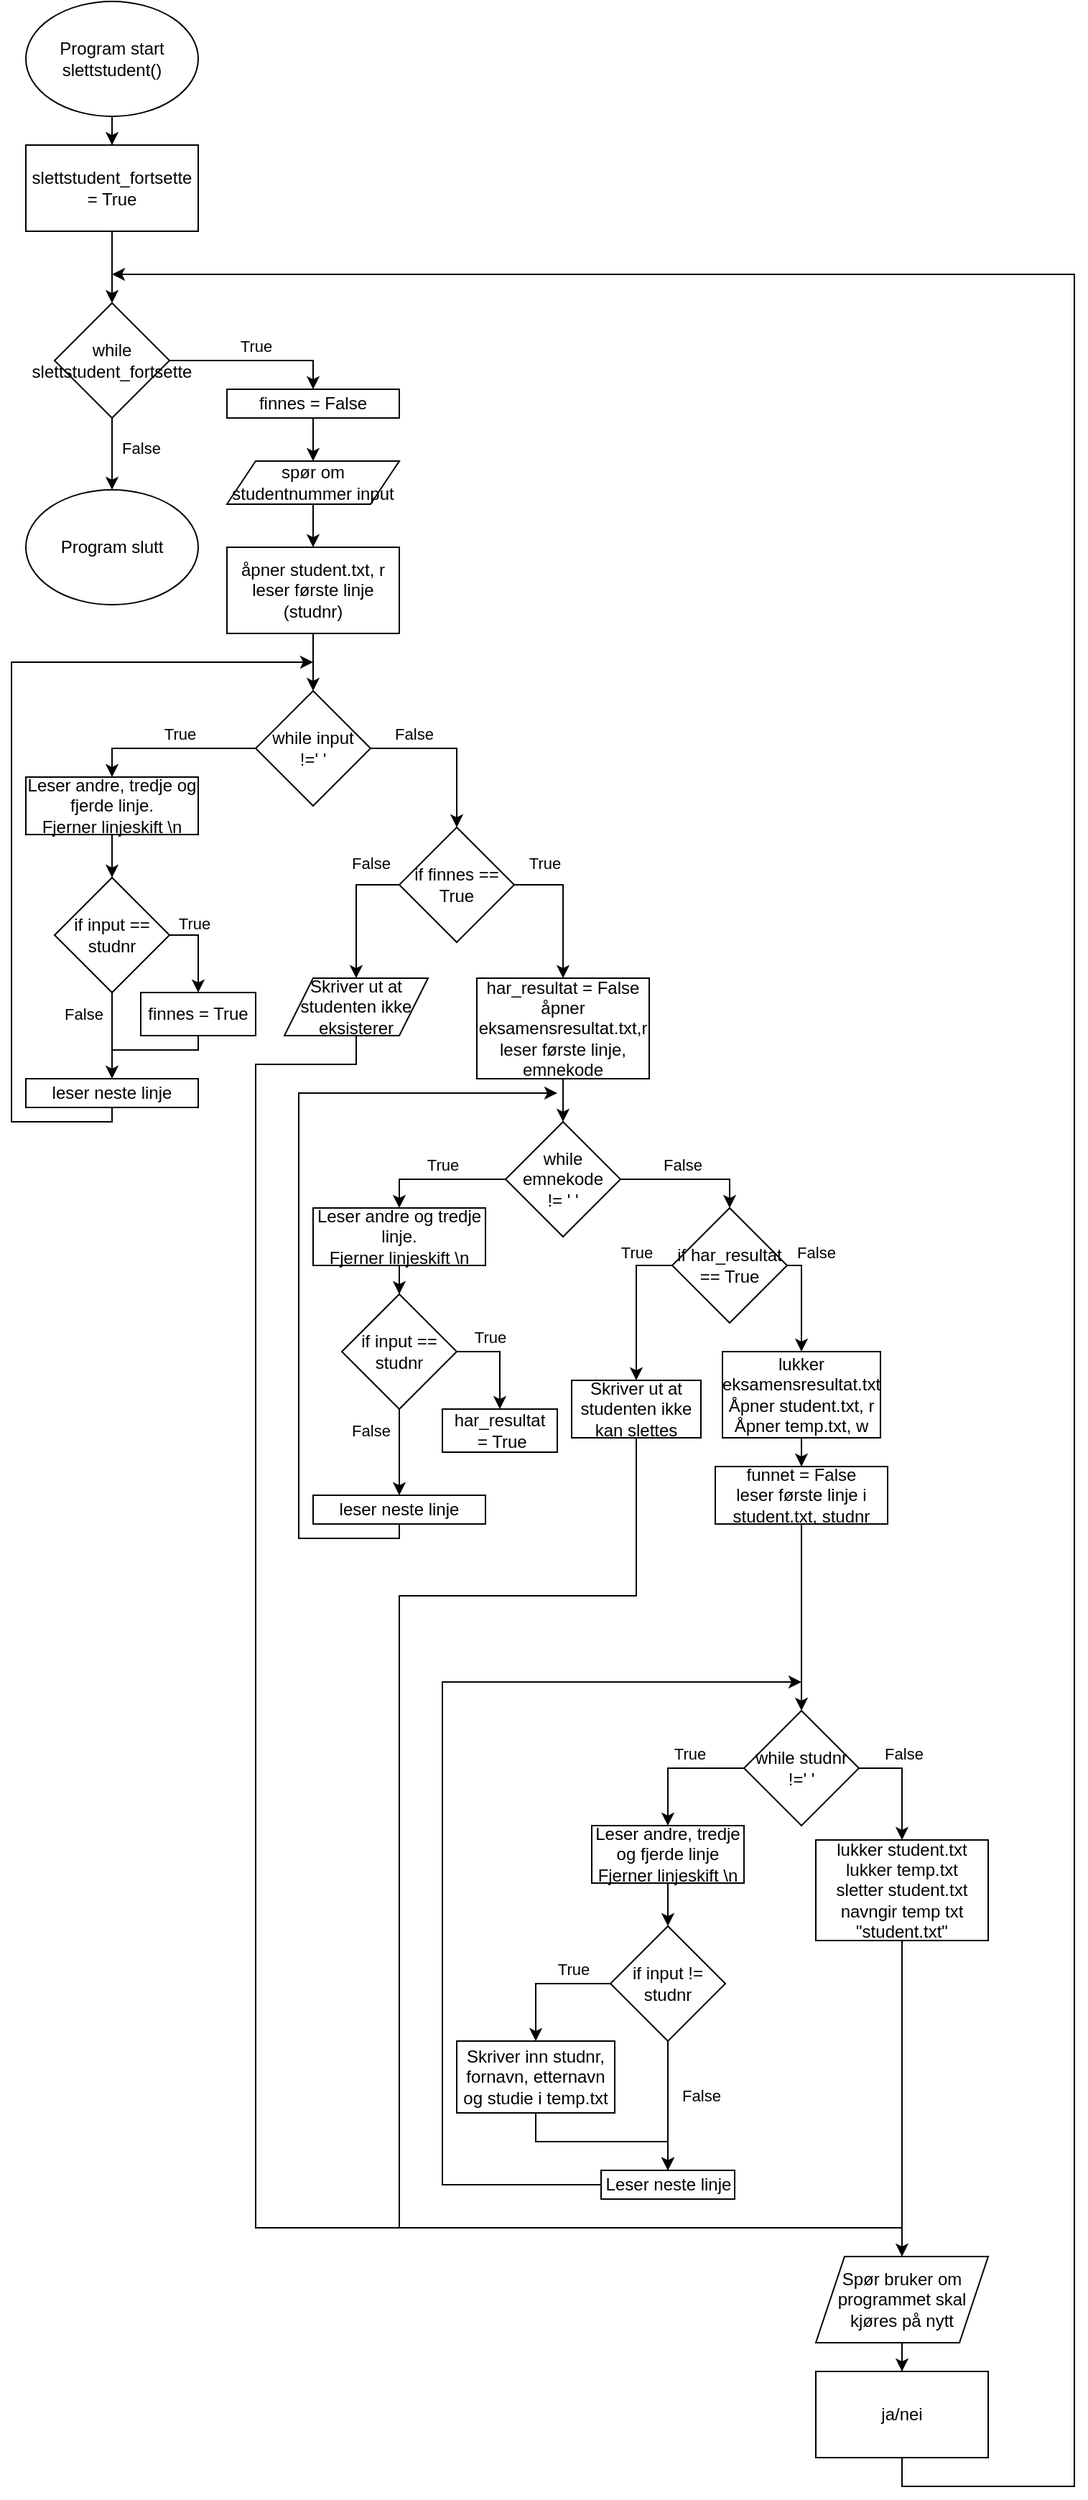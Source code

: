 <mxfile version="13.8.5" type="device"><diagram id="zPUJmJE6IwgpSrg5aM0_" name="Page-1"><mxGraphModel dx="3953" dy="2277" grid="1" gridSize="10" guides="1" tooltips="1" connect="1" arrows="1" fold="1" page="1" pageScale="1" pageWidth="827" pageHeight="1169" math="0" shadow="0"><root><mxCell id="0"/><mxCell id="1" parent="0"/><mxCell id="gIEkwlFNIVNS5eYHgoKv-74" style="edgeStyle=orthogonalEdgeStyle;rounded=0;orthogonalLoop=1;jettySize=auto;html=1;entryX=0.5;entryY=0;entryDx=0;entryDy=0;endArrow=classic;endFill=1;" edge="1" parent="1" source="gIEkwlFNIVNS5eYHgoKv-1" target="gIEkwlFNIVNS5eYHgoKv-7"><mxGeometry relative="1" as="geometry"/></mxCell><mxCell id="gIEkwlFNIVNS5eYHgoKv-1" value="Program start&lt;br&gt;slettstudent()" style="ellipse;whiteSpace=wrap;html=1;" vertex="1" parent="1"><mxGeometry x="40" y="10" width="120" height="80" as="geometry"/></mxCell><mxCell id="gIEkwlFNIVNS5eYHgoKv-5" style="edgeStyle=orthogonalEdgeStyle;rounded=0;orthogonalLoop=1;jettySize=auto;html=1;entryX=0.5;entryY=0;entryDx=0;entryDy=0;" edge="1" parent="1" source="gIEkwlFNIVNS5eYHgoKv-2" target="gIEkwlFNIVNS5eYHgoKv-4"><mxGeometry relative="1" as="geometry"/></mxCell><mxCell id="gIEkwlFNIVNS5eYHgoKv-9" value="False" style="edgeLabel;html=1;align=center;verticalAlign=middle;resizable=0;points=[];" vertex="1" connectable="0" parent="gIEkwlFNIVNS5eYHgoKv-5"><mxGeometry x="-0.16" y="2" relative="1" as="geometry"><mxPoint x="18" as="offset"/></mxGeometry></mxCell><mxCell id="gIEkwlFNIVNS5eYHgoKv-14" style="edgeStyle=orthogonalEdgeStyle;rounded=0;orthogonalLoop=1;jettySize=auto;html=1;entryX=0.5;entryY=0;entryDx=0;entryDy=0;" edge="1" parent="1" source="gIEkwlFNIVNS5eYHgoKv-2" target="gIEkwlFNIVNS5eYHgoKv-10"><mxGeometry relative="1" as="geometry"/></mxCell><mxCell id="gIEkwlFNIVNS5eYHgoKv-42" value="True" style="edgeLabel;html=1;align=center;verticalAlign=middle;resizable=0;points=[];" vertex="1" connectable="0" parent="gIEkwlFNIVNS5eYHgoKv-14"><mxGeometry x="0.117" y="1" relative="1" as="geometry"><mxPoint x="-7" y="-9" as="offset"/></mxGeometry></mxCell><mxCell id="gIEkwlFNIVNS5eYHgoKv-2" value="while slettstudent_fortsette" style="rhombus;whiteSpace=wrap;html=1;" vertex="1" parent="1"><mxGeometry x="60" y="220" width="80" height="80" as="geometry"/></mxCell><mxCell id="gIEkwlFNIVNS5eYHgoKv-4" value="Program slutt" style="ellipse;whiteSpace=wrap;html=1;" vertex="1" parent="1"><mxGeometry x="40" y="350" width="120" height="80" as="geometry"/></mxCell><mxCell id="gIEkwlFNIVNS5eYHgoKv-8" style="edgeStyle=orthogonalEdgeStyle;rounded=0;orthogonalLoop=1;jettySize=auto;html=1;entryX=0.5;entryY=0;entryDx=0;entryDy=0;" edge="1" parent="1" source="gIEkwlFNIVNS5eYHgoKv-7" target="gIEkwlFNIVNS5eYHgoKv-2"><mxGeometry relative="1" as="geometry"/></mxCell><mxCell id="gIEkwlFNIVNS5eYHgoKv-7" value="slettstudent_fortsette = True" style="rounded=0;whiteSpace=wrap;html=1;" vertex="1" parent="1"><mxGeometry x="40" y="110" width="120" height="60" as="geometry"/></mxCell><mxCell id="gIEkwlFNIVNS5eYHgoKv-13" style="edgeStyle=orthogonalEdgeStyle;rounded=0;orthogonalLoop=1;jettySize=auto;html=1;entryX=0.5;entryY=0;entryDx=0;entryDy=0;" edge="1" parent="1" source="gIEkwlFNIVNS5eYHgoKv-10" target="gIEkwlFNIVNS5eYHgoKv-12"><mxGeometry relative="1" as="geometry"/></mxCell><mxCell id="gIEkwlFNIVNS5eYHgoKv-10" value="finnes = False" style="rounded=0;whiteSpace=wrap;html=1;" vertex="1" parent="1"><mxGeometry x="180" y="280" width="120" height="20" as="geometry"/></mxCell><mxCell id="gIEkwlFNIVNS5eYHgoKv-16" style="edgeStyle=orthogonalEdgeStyle;rounded=0;orthogonalLoop=1;jettySize=auto;html=1;entryX=0.5;entryY=0;entryDx=0;entryDy=0;" edge="1" parent="1" source="gIEkwlFNIVNS5eYHgoKv-12" target="gIEkwlFNIVNS5eYHgoKv-15"><mxGeometry relative="1" as="geometry"/></mxCell><mxCell id="gIEkwlFNIVNS5eYHgoKv-12" value="spør om studentnummer input" style="shape=parallelogram;perimeter=parallelogramPerimeter;whiteSpace=wrap;html=1;fixedSize=1;" vertex="1" parent="1"><mxGeometry x="180" y="330" width="120" height="30" as="geometry"/></mxCell><mxCell id="gIEkwlFNIVNS5eYHgoKv-18" style="edgeStyle=orthogonalEdgeStyle;rounded=0;orthogonalLoop=1;jettySize=auto;html=1;" edge="1" parent="1" source="gIEkwlFNIVNS5eYHgoKv-15" target="gIEkwlFNIVNS5eYHgoKv-17"><mxGeometry relative="1" as="geometry"/></mxCell><mxCell id="gIEkwlFNIVNS5eYHgoKv-15" value="åpner student.txt, r&lt;br&gt;leser første linje&lt;br&gt;(studnr)" style="rounded=0;whiteSpace=wrap;html=1;" vertex="1" parent="1"><mxGeometry x="180" y="390" width="120" height="60" as="geometry"/></mxCell><mxCell id="gIEkwlFNIVNS5eYHgoKv-31" style="edgeStyle=orthogonalEdgeStyle;rounded=0;orthogonalLoop=1;jettySize=auto;html=1;entryX=0.5;entryY=0;entryDx=0;entryDy=0;endArrow=classic;endFill=1;" edge="1" parent="1" source="gIEkwlFNIVNS5eYHgoKv-17" target="gIEkwlFNIVNS5eYHgoKv-22"><mxGeometry relative="1" as="geometry"/></mxCell><mxCell id="gIEkwlFNIVNS5eYHgoKv-33" value="True" style="edgeLabel;html=1;align=center;verticalAlign=middle;resizable=0;points=[];" vertex="1" connectable="0" parent="gIEkwlFNIVNS5eYHgoKv-31"><mxGeometry x="-0.117" y="-3" relative="1" as="geometry"><mxPoint y="-7" as="offset"/></mxGeometry></mxCell><mxCell id="gIEkwlFNIVNS5eYHgoKv-35" style="edgeStyle=orthogonalEdgeStyle;rounded=0;orthogonalLoop=1;jettySize=auto;html=1;entryX=0.5;entryY=0;entryDx=0;entryDy=0;endArrow=classic;endFill=1;exitX=1;exitY=0.5;exitDx=0;exitDy=0;" edge="1" parent="1" source="gIEkwlFNIVNS5eYHgoKv-17" target="gIEkwlFNIVNS5eYHgoKv-34"><mxGeometry relative="1" as="geometry"/></mxCell><mxCell id="gIEkwlFNIVNS5eYHgoKv-40" value="False" style="edgeLabel;html=1;align=center;verticalAlign=middle;resizable=0;points=[];" vertex="1" connectable="0" parent="gIEkwlFNIVNS5eYHgoKv-35"><mxGeometry x="-0.687" y="2" relative="1" as="geometry"><mxPoint x="12" y="-8" as="offset"/></mxGeometry></mxCell><mxCell id="gIEkwlFNIVNS5eYHgoKv-17" value="while input &lt;br&gt;!=' '" style="rhombus;whiteSpace=wrap;html=1;" vertex="1" parent="1"><mxGeometry x="200" y="490" width="80" height="80" as="geometry"/></mxCell><mxCell id="gIEkwlFNIVNS5eYHgoKv-21" style="edgeStyle=orthogonalEdgeStyle;rounded=0;orthogonalLoop=1;jettySize=auto;html=1;entryX=0.5;entryY=0;entryDx=0;entryDy=0;exitX=1;exitY=0.5;exitDx=0;exitDy=0;" edge="1" parent="1" source="gIEkwlFNIVNS5eYHgoKv-19" target="gIEkwlFNIVNS5eYHgoKv-20"><mxGeometry relative="1" as="geometry"/></mxCell><mxCell id="gIEkwlFNIVNS5eYHgoKv-25" value="True" style="edgeLabel;html=1;align=center;verticalAlign=middle;resizable=0;points=[];" vertex="1" connectable="0" parent="gIEkwlFNIVNS5eYHgoKv-21"><mxGeometry x="-0.26" relative="1" as="geometry"><mxPoint x="-3" y="-10" as="offset"/></mxGeometry></mxCell><mxCell id="gIEkwlFNIVNS5eYHgoKv-27" style="edgeStyle=orthogonalEdgeStyle;rounded=0;orthogonalLoop=1;jettySize=auto;html=1;entryX=0.5;entryY=0;entryDx=0;entryDy=0;" edge="1" parent="1" source="gIEkwlFNIVNS5eYHgoKv-19" target="gIEkwlFNIVNS5eYHgoKv-26"><mxGeometry relative="1" as="geometry"/></mxCell><mxCell id="gIEkwlFNIVNS5eYHgoKv-41" value="False" style="edgeLabel;html=1;align=center;verticalAlign=middle;resizable=0;points=[];" vertex="1" connectable="0" parent="gIEkwlFNIVNS5eYHgoKv-27"><mxGeometry x="-0.433" y="-3" relative="1" as="geometry"><mxPoint x="-17" y="-2" as="offset"/></mxGeometry></mxCell><mxCell id="gIEkwlFNIVNS5eYHgoKv-19" value="if input == studnr" style="rhombus;whiteSpace=wrap;html=1;" vertex="1" parent="1"><mxGeometry x="60" y="620" width="80" height="80" as="geometry"/></mxCell><mxCell id="gIEkwlFNIVNS5eYHgoKv-28" style="edgeStyle=orthogonalEdgeStyle;rounded=0;orthogonalLoop=1;jettySize=auto;html=1;exitX=0.5;exitY=1;exitDx=0;exitDy=0;endArrow=none;endFill=0;" edge="1" parent="1" source="gIEkwlFNIVNS5eYHgoKv-20"><mxGeometry relative="1" as="geometry"><mxPoint x="100" y="750" as="targetPoint"/><Array as="points"><mxPoint x="160" y="740"/><mxPoint x="100" y="740"/></Array></mxGeometry></mxCell><mxCell id="gIEkwlFNIVNS5eYHgoKv-20" value="finnes = True" style="rounded=0;whiteSpace=wrap;html=1;" vertex="1" parent="1"><mxGeometry x="120" y="700" width="80" height="30" as="geometry"/></mxCell><mxCell id="gIEkwlFNIVNS5eYHgoKv-24" style="edgeStyle=orthogonalEdgeStyle;rounded=0;orthogonalLoop=1;jettySize=auto;html=1;" edge="1" parent="1" source="gIEkwlFNIVNS5eYHgoKv-22" target="gIEkwlFNIVNS5eYHgoKv-19"><mxGeometry relative="1" as="geometry"/></mxCell><mxCell id="gIEkwlFNIVNS5eYHgoKv-22" value="Leser andre, tredje og fjerde linje.&lt;br&gt;Fjerner linjeskift \n" style="rounded=0;whiteSpace=wrap;html=1;" vertex="1" parent="1"><mxGeometry x="40" y="550" width="120" height="40" as="geometry"/></mxCell><mxCell id="gIEkwlFNIVNS5eYHgoKv-32" style="edgeStyle=orthogonalEdgeStyle;rounded=0;orthogonalLoop=1;jettySize=auto;html=1;endArrow=classic;endFill=1;exitX=0.5;exitY=1;exitDx=0;exitDy=0;" edge="1" parent="1" source="gIEkwlFNIVNS5eYHgoKv-26"><mxGeometry relative="1" as="geometry"><mxPoint x="240" y="470" as="targetPoint"/><Array as="points"><mxPoint x="100" y="790"/><mxPoint x="30" y="790"/><mxPoint x="30" y="470"/></Array></mxGeometry></mxCell><mxCell id="gIEkwlFNIVNS5eYHgoKv-26" value="leser neste linje" style="rounded=0;whiteSpace=wrap;html=1;" vertex="1" parent="1"><mxGeometry x="40" y="760" width="120" height="20" as="geometry"/></mxCell><mxCell id="gIEkwlFNIVNS5eYHgoKv-37" style="edgeStyle=orthogonalEdgeStyle;rounded=0;orthogonalLoop=1;jettySize=auto;html=1;entryX=0.5;entryY=0;entryDx=0;entryDy=0;endArrow=classic;endFill=1;exitX=0;exitY=0.5;exitDx=0;exitDy=0;" edge="1" parent="1" source="gIEkwlFNIVNS5eYHgoKv-34" target="gIEkwlFNIVNS5eYHgoKv-36"><mxGeometry relative="1" as="geometry"/></mxCell><mxCell id="gIEkwlFNIVNS5eYHgoKv-39" value="False" style="edgeLabel;html=1;align=center;verticalAlign=middle;resizable=0;points=[];" vertex="1" connectable="0" parent="gIEkwlFNIVNS5eYHgoKv-37"><mxGeometry x="-0.684" y="-2" relative="1" as="geometry"><mxPoint x="-5" y="-13" as="offset"/></mxGeometry></mxCell><mxCell id="gIEkwlFNIVNS5eYHgoKv-44" style="edgeStyle=orthogonalEdgeStyle;rounded=0;orthogonalLoop=1;jettySize=auto;html=1;entryX=0.5;entryY=0;entryDx=0;entryDy=0;endArrow=classic;endFill=1;exitX=1;exitY=0.5;exitDx=0;exitDy=0;" edge="1" parent="1" source="gIEkwlFNIVNS5eYHgoKv-34" target="gIEkwlFNIVNS5eYHgoKv-43"><mxGeometry relative="1" as="geometry"/></mxCell><mxCell id="gIEkwlFNIVNS5eYHgoKv-45" value="True" style="edgeLabel;html=1;align=center;verticalAlign=middle;resizable=0;points=[];" vertex="1" connectable="0" parent="gIEkwlFNIVNS5eYHgoKv-44"><mxGeometry x="-0.576" y="1" relative="1" as="geometry"><mxPoint y="-14" as="offset"/></mxGeometry></mxCell><mxCell id="gIEkwlFNIVNS5eYHgoKv-34" value="if finnes == True" style="rhombus;whiteSpace=wrap;html=1;" vertex="1" parent="1"><mxGeometry x="300" y="585" width="80" height="80" as="geometry"/></mxCell><mxCell id="gIEkwlFNIVNS5eYHgoKv-91" style="edgeStyle=orthogonalEdgeStyle;rounded=0;orthogonalLoop=1;jettySize=auto;html=1;endArrow=none;endFill=0;" edge="1" parent="1" source="gIEkwlFNIVNS5eYHgoKv-36"><mxGeometry relative="1" as="geometry"><mxPoint x="310" y="1560" as="targetPoint"/><Array as="points"><mxPoint x="270" y="750"/><mxPoint x="200" y="750"/><mxPoint x="200" y="1560"/></Array></mxGeometry></mxCell><mxCell id="gIEkwlFNIVNS5eYHgoKv-36" value="Skriver ut at studenten ikke eksisterer" style="shape=parallelogram;perimeter=parallelogramPerimeter;whiteSpace=wrap;html=1;fixedSize=1;" vertex="1" parent="1"><mxGeometry x="220" y="690" width="100" height="40" as="geometry"/></mxCell><mxCell id="gIEkwlFNIVNS5eYHgoKv-47" style="edgeStyle=orthogonalEdgeStyle;rounded=0;orthogonalLoop=1;jettySize=auto;html=1;entryX=0.5;entryY=0;entryDx=0;entryDy=0;endArrow=classic;endFill=1;" edge="1" parent="1" source="gIEkwlFNIVNS5eYHgoKv-43" target="gIEkwlFNIVNS5eYHgoKv-46"><mxGeometry relative="1" as="geometry"/></mxCell><mxCell id="gIEkwlFNIVNS5eYHgoKv-43" value="har_resultat = False&lt;br&gt;åpner eksamensresultat.txt,r&lt;br&gt;leser første linje, emnekode" style="rounded=0;whiteSpace=wrap;html=1;" vertex="1" parent="1"><mxGeometry x="354" y="690" width="120" height="70" as="geometry"/></mxCell><mxCell id="gIEkwlFNIVNS5eYHgoKv-49" style="edgeStyle=orthogonalEdgeStyle;rounded=0;orthogonalLoop=1;jettySize=auto;html=1;entryX=0.5;entryY=0;entryDx=0;entryDy=0;endArrow=classic;endFill=1;" edge="1" parent="1" source="gIEkwlFNIVNS5eYHgoKv-46" target="gIEkwlFNIVNS5eYHgoKv-48"><mxGeometry relative="1" as="geometry"/></mxCell><mxCell id="gIEkwlFNIVNS5eYHgoKv-59" value="True" style="edgeLabel;html=1;align=center;verticalAlign=middle;resizable=0;points=[];" vertex="1" connectable="0" parent="gIEkwlFNIVNS5eYHgoKv-49"><mxGeometry x="-0.071" y="-1" relative="1" as="geometry"><mxPoint x="-0.67" y="-9" as="offset"/></mxGeometry></mxCell><mxCell id="gIEkwlFNIVNS5eYHgoKv-61" style="edgeStyle=orthogonalEdgeStyle;rounded=0;orthogonalLoop=1;jettySize=auto;html=1;entryX=0.5;entryY=0;entryDx=0;entryDy=0;endArrow=classic;endFill=1;" edge="1" parent="1" source="gIEkwlFNIVNS5eYHgoKv-46" target="gIEkwlFNIVNS5eYHgoKv-60"><mxGeometry relative="1" as="geometry"/></mxCell><mxCell id="gIEkwlFNIVNS5eYHgoKv-69" value="False" style="edgeLabel;html=1;align=center;verticalAlign=middle;resizable=0;points=[];" vertex="1" connectable="0" parent="gIEkwlFNIVNS5eYHgoKv-61"><mxGeometry x="-0.104" y="-1" relative="1" as="geometry"><mxPoint y="-11" as="offset"/></mxGeometry></mxCell><mxCell id="gIEkwlFNIVNS5eYHgoKv-46" value="while emnekode &lt;br&gt;!= ' '" style="rhombus;whiteSpace=wrap;html=1;" vertex="1" parent="1"><mxGeometry x="374" y="790" width="80" height="80" as="geometry"/></mxCell><mxCell id="gIEkwlFNIVNS5eYHgoKv-57" style="edgeStyle=orthogonalEdgeStyle;rounded=0;orthogonalLoop=1;jettySize=auto;html=1;endArrow=classic;endFill=1;" edge="1" parent="1" source="gIEkwlFNIVNS5eYHgoKv-48" target="gIEkwlFNIVNS5eYHgoKv-50"><mxGeometry relative="1" as="geometry"/></mxCell><mxCell id="gIEkwlFNIVNS5eYHgoKv-48" value="Leser andre og tredje linje.&lt;br&gt;Fjerner linjeskift \n" style="rounded=0;whiteSpace=wrap;html=1;" vertex="1" parent="1"><mxGeometry x="240" y="850" width="120" height="40" as="geometry"/></mxCell><mxCell id="gIEkwlFNIVNS5eYHgoKv-50" value="if input == studnr" style="rhombus;whiteSpace=wrap;html=1;" vertex="1" parent="1"><mxGeometry x="260" y="910" width="80" height="80" as="geometry"/></mxCell><mxCell id="gIEkwlFNIVNS5eYHgoKv-51" value="har_resultat&lt;br&gt;&amp;nbsp;= True" style="rounded=0;whiteSpace=wrap;html=1;" vertex="1" parent="1"><mxGeometry x="330" y="990" width="80" height="30" as="geometry"/></mxCell><mxCell id="gIEkwlFNIVNS5eYHgoKv-52" style="edgeStyle=orthogonalEdgeStyle;rounded=0;orthogonalLoop=1;jettySize=auto;html=1;entryX=0.5;entryY=0;entryDx=0;entryDy=0;exitX=1;exitY=0.5;exitDx=0;exitDy=0;" edge="1" source="gIEkwlFNIVNS5eYHgoKv-50" target="gIEkwlFNIVNS5eYHgoKv-51" parent="1"><mxGeometry relative="1" as="geometry"/></mxCell><mxCell id="gIEkwlFNIVNS5eYHgoKv-53" value="True" style="edgeLabel;html=1;align=center;verticalAlign=middle;resizable=0;points=[];" vertex="1" connectable="0" parent="gIEkwlFNIVNS5eYHgoKv-52"><mxGeometry x="-0.26" relative="1" as="geometry"><mxPoint x="-3" y="-10" as="offset"/></mxGeometry></mxCell><mxCell id="gIEkwlFNIVNS5eYHgoKv-54" style="edgeStyle=orthogonalEdgeStyle;rounded=0;orthogonalLoop=1;jettySize=auto;html=1;entryX=0.5;entryY=0;entryDx=0;entryDy=0;" edge="1" source="gIEkwlFNIVNS5eYHgoKv-50" target="gIEkwlFNIVNS5eYHgoKv-56" parent="1"><mxGeometry relative="1" as="geometry"/></mxCell><mxCell id="gIEkwlFNIVNS5eYHgoKv-55" value="False" style="edgeLabel;html=1;align=center;verticalAlign=middle;resizable=0;points=[];" vertex="1" connectable="0" parent="gIEkwlFNIVNS5eYHgoKv-54"><mxGeometry x="-0.433" y="-3" relative="1" as="geometry"><mxPoint x="-17" y="-2" as="offset"/></mxGeometry></mxCell><mxCell id="gIEkwlFNIVNS5eYHgoKv-58" style="edgeStyle=orthogonalEdgeStyle;rounded=0;orthogonalLoop=1;jettySize=auto;html=1;endArrow=classic;endFill=1;exitX=0.5;exitY=1;exitDx=0;exitDy=0;" edge="1" parent="1" source="gIEkwlFNIVNS5eYHgoKv-56"><mxGeometry relative="1" as="geometry"><mxPoint x="410" y="770" as="targetPoint"/><Array as="points"><mxPoint x="300" y="1080"/><mxPoint x="230" y="1080"/><mxPoint x="230" y="770"/></Array></mxGeometry></mxCell><mxCell id="gIEkwlFNIVNS5eYHgoKv-56" value="leser neste linje" style="rounded=0;whiteSpace=wrap;html=1;" vertex="1" parent="1"><mxGeometry x="240" y="1050" width="120" height="20" as="geometry"/></mxCell><mxCell id="gIEkwlFNIVNS5eYHgoKv-64" style="edgeStyle=orthogonalEdgeStyle;rounded=0;orthogonalLoop=1;jettySize=auto;html=1;entryX=0.5;entryY=0;entryDx=0;entryDy=0;endArrow=classic;endFill=1;exitX=0;exitY=0.5;exitDx=0;exitDy=0;" edge="1" parent="1" source="gIEkwlFNIVNS5eYHgoKv-60" target="gIEkwlFNIVNS5eYHgoKv-62"><mxGeometry relative="1" as="geometry"/></mxCell><mxCell id="gIEkwlFNIVNS5eYHgoKv-65" value="True" style="edgeLabel;html=1;align=center;verticalAlign=middle;resizable=0;points=[];" vertex="1" connectable="0" parent="gIEkwlFNIVNS5eYHgoKv-64"><mxGeometry x="-0.156" relative="1" as="geometry"><mxPoint y="-29.17" as="offset"/></mxGeometry></mxCell><mxCell id="gIEkwlFNIVNS5eYHgoKv-67" style="edgeStyle=orthogonalEdgeStyle;rounded=0;orthogonalLoop=1;jettySize=auto;html=1;entryX=0.5;entryY=0;entryDx=0;entryDy=0;endArrow=classic;endFill=1;exitX=1;exitY=0.5;exitDx=0;exitDy=0;" edge="1" parent="1" source="gIEkwlFNIVNS5eYHgoKv-60" target="gIEkwlFNIVNS5eYHgoKv-66"><mxGeometry relative="1" as="geometry"><Array as="points"><mxPoint x="580" y="890"/></Array></mxGeometry></mxCell><mxCell id="gIEkwlFNIVNS5eYHgoKv-68" value="False" style="edgeLabel;html=1;align=center;verticalAlign=middle;resizable=0;points=[];" vertex="1" connectable="0" parent="gIEkwlFNIVNS5eYHgoKv-67"><mxGeometry x="-0.406" y="1" relative="1" as="geometry"><mxPoint x="9" y="-20.67" as="offset"/></mxGeometry></mxCell><mxCell id="gIEkwlFNIVNS5eYHgoKv-60" value="if har_resultat == True" style="rhombus;whiteSpace=wrap;html=1;" vertex="1" parent="1"><mxGeometry x="490" y="850" width="80" height="80" as="geometry"/></mxCell><mxCell id="gIEkwlFNIVNS5eYHgoKv-90" style="edgeStyle=orthogonalEdgeStyle;rounded=0;orthogonalLoop=1;jettySize=auto;html=1;endArrow=none;endFill=0;" edge="1" parent="1" source="gIEkwlFNIVNS5eYHgoKv-62"><mxGeometry relative="1" as="geometry"><mxPoint x="650" y="1560" as="targetPoint"/><Array as="points"><mxPoint x="465" y="1120"/><mxPoint x="300" y="1120"/></Array></mxGeometry></mxCell><mxCell id="gIEkwlFNIVNS5eYHgoKv-62" value="Skriver ut at studenten ikke kan slettes" style="rounded=0;whiteSpace=wrap;html=1;" vertex="1" parent="1"><mxGeometry x="420" y="970" width="90" height="40" as="geometry"/></mxCell><mxCell id="gIEkwlFNIVNS5eYHgoKv-71" style="edgeStyle=orthogonalEdgeStyle;rounded=0;orthogonalLoop=1;jettySize=auto;html=1;endArrow=classic;endFill=1;" edge="1" parent="1" source="gIEkwlFNIVNS5eYHgoKv-66" target="gIEkwlFNIVNS5eYHgoKv-70"><mxGeometry relative="1" as="geometry"/></mxCell><mxCell id="gIEkwlFNIVNS5eYHgoKv-66" value="lukker eksamensresultat.txt&lt;br&gt;Åpner student.txt, r&lt;br&gt;Åpner temp.txt, w" style="rounded=0;whiteSpace=wrap;html=1;" vertex="1" parent="1"><mxGeometry x="525" y="950" width="110" height="60" as="geometry"/></mxCell><mxCell id="gIEkwlFNIVNS5eYHgoKv-73" style="edgeStyle=orthogonalEdgeStyle;rounded=0;orthogonalLoop=1;jettySize=auto;html=1;endArrow=classic;endFill=1;" edge="1" parent="1" source="gIEkwlFNIVNS5eYHgoKv-70" target="gIEkwlFNIVNS5eYHgoKv-72"><mxGeometry relative="1" as="geometry"/></mxCell><mxCell id="gIEkwlFNIVNS5eYHgoKv-70" value="&lt;span&gt;funnet = False&lt;/span&gt;&lt;br&gt;&lt;span&gt;leser første linje i student.txt, studnr&lt;/span&gt;" style="rounded=0;whiteSpace=wrap;html=1;" vertex="1" parent="1"><mxGeometry x="520" y="1030" width="120" height="40" as="geometry"/></mxCell><mxCell id="gIEkwlFNIVNS5eYHgoKv-76" style="edgeStyle=orthogonalEdgeStyle;rounded=0;orthogonalLoop=1;jettySize=auto;html=1;entryX=0.5;entryY=0;entryDx=0;entryDy=0;endArrow=classic;endFill=1;exitX=0;exitY=0.5;exitDx=0;exitDy=0;" edge="1" parent="1" source="gIEkwlFNIVNS5eYHgoKv-72" target="gIEkwlFNIVNS5eYHgoKv-75"><mxGeometry relative="1" as="geometry"/></mxCell><mxCell id="gIEkwlFNIVNS5eYHgoKv-85" value="True" style="edgeLabel;html=1;align=center;verticalAlign=middle;resizable=0;points=[];" vertex="1" connectable="0" parent="gIEkwlFNIVNS5eYHgoKv-76"><mxGeometry x="-0.183" relative="1" as="geometry"><mxPoint y="-10" as="offset"/></mxGeometry></mxCell><mxCell id="gIEkwlFNIVNS5eYHgoKv-87" style="edgeStyle=orthogonalEdgeStyle;rounded=0;orthogonalLoop=1;jettySize=auto;html=1;entryX=0.5;entryY=0;entryDx=0;entryDy=0;endArrow=classic;endFill=1;exitX=1;exitY=0.5;exitDx=0;exitDy=0;" edge="1" parent="1" source="gIEkwlFNIVNS5eYHgoKv-72" target="gIEkwlFNIVNS5eYHgoKv-86"><mxGeometry relative="1" as="geometry"/></mxCell><mxCell id="gIEkwlFNIVNS5eYHgoKv-95" value="False" style="edgeLabel;html=1;align=center;verticalAlign=middle;resizable=0;points=[];" vertex="1" connectable="0" parent="gIEkwlFNIVNS5eYHgoKv-87"><mxGeometry x="-0.317" y="-12" relative="1" as="geometry"><mxPoint x="2.94" y="-22" as="offset"/></mxGeometry></mxCell><mxCell id="gIEkwlFNIVNS5eYHgoKv-72" value="while studnr !=' '" style="rhombus;whiteSpace=wrap;html=1;" vertex="1" parent="1"><mxGeometry x="540" y="1200" width="80" height="80" as="geometry"/></mxCell><mxCell id="gIEkwlFNIVNS5eYHgoKv-83" style="edgeStyle=orthogonalEdgeStyle;rounded=0;orthogonalLoop=1;jettySize=auto;html=1;entryX=0.5;entryY=0;entryDx=0;entryDy=0;endArrow=classic;endFill=1;" edge="1" parent="1" source="gIEkwlFNIVNS5eYHgoKv-75" target="gIEkwlFNIVNS5eYHgoKv-77"><mxGeometry relative="1" as="geometry"/></mxCell><mxCell id="gIEkwlFNIVNS5eYHgoKv-75" value="&lt;span&gt;Leser andre, tredje og fjerde linje&lt;/span&gt;&lt;br&gt;&lt;span&gt;Fjerner linjeskift \n&lt;/span&gt;" style="rounded=0;whiteSpace=wrap;html=1;" vertex="1" parent="1"><mxGeometry x="434" y="1280" width="106" height="40" as="geometry"/></mxCell><mxCell id="gIEkwlFNIVNS5eYHgoKv-79" style="edgeStyle=orthogonalEdgeStyle;rounded=0;orthogonalLoop=1;jettySize=auto;html=1;entryX=0.5;entryY=0;entryDx=0;entryDy=0;endArrow=classic;endFill=1;exitX=0;exitY=0.5;exitDx=0;exitDy=0;" edge="1" parent="1" source="gIEkwlFNIVNS5eYHgoKv-77" target="gIEkwlFNIVNS5eYHgoKv-78"><mxGeometry relative="1" as="geometry"/></mxCell><mxCell id="gIEkwlFNIVNS5eYHgoKv-96" value="True" style="edgeLabel;html=1;align=center;verticalAlign=middle;resizable=0;points=[];" vertex="1" connectable="0" parent="gIEkwlFNIVNS5eYHgoKv-79"><mxGeometry x="-0.445" y="-1" relative="1" as="geometry"><mxPoint x="-1.12" y="-9" as="offset"/></mxGeometry></mxCell><mxCell id="gIEkwlFNIVNS5eYHgoKv-81" style="edgeStyle=orthogonalEdgeStyle;rounded=0;orthogonalLoop=1;jettySize=auto;html=1;entryX=0.5;entryY=0;entryDx=0;entryDy=0;endArrow=classic;endFill=1;" edge="1" parent="1" source="gIEkwlFNIVNS5eYHgoKv-77" target="gIEkwlFNIVNS5eYHgoKv-80"><mxGeometry relative="1" as="geometry"/></mxCell><mxCell id="gIEkwlFNIVNS5eYHgoKv-97" value="False" style="edgeLabel;html=1;align=center;verticalAlign=middle;resizable=0;points=[];" vertex="1" connectable="0" parent="gIEkwlFNIVNS5eYHgoKv-81"><mxGeometry x="-0.161" y="4" relative="1" as="geometry"><mxPoint x="19" as="offset"/></mxGeometry></mxCell><mxCell id="gIEkwlFNIVNS5eYHgoKv-77" value="if input != studnr" style="rhombus;whiteSpace=wrap;html=1;" vertex="1" parent="1"><mxGeometry x="447" y="1350" width="80" height="80" as="geometry"/></mxCell><mxCell id="gIEkwlFNIVNS5eYHgoKv-82" style="edgeStyle=orthogonalEdgeStyle;rounded=0;orthogonalLoop=1;jettySize=auto;html=1;entryX=0.5;entryY=0;entryDx=0;entryDy=0;endArrow=classic;endFill=1;" edge="1" parent="1" source="gIEkwlFNIVNS5eYHgoKv-78" target="gIEkwlFNIVNS5eYHgoKv-80"><mxGeometry relative="1" as="geometry"><Array as="points"><mxPoint x="395" y="1500"/><mxPoint x="487" y="1500"/></Array></mxGeometry></mxCell><mxCell id="gIEkwlFNIVNS5eYHgoKv-78" value="&lt;span&gt;Skriver inn studnr, fornavn, etternavn og studie i temp.txt&lt;/span&gt;" style="rounded=0;whiteSpace=wrap;html=1;" vertex="1" parent="1"><mxGeometry x="340" y="1430" width="110" height="50" as="geometry"/></mxCell><mxCell id="gIEkwlFNIVNS5eYHgoKv-84" style="edgeStyle=orthogonalEdgeStyle;rounded=0;orthogonalLoop=1;jettySize=auto;html=1;endArrow=classic;endFill=1;" edge="1" parent="1" source="gIEkwlFNIVNS5eYHgoKv-80"><mxGeometry relative="1" as="geometry"><mxPoint x="580" y="1180" as="targetPoint"/><Array as="points"><mxPoint x="330" y="1530"/></Array></mxGeometry></mxCell><mxCell id="gIEkwlFNIVNS5eYHgoKv-80" value="Leser neste linje" style="rounded=0;whiteSpace=wrap;html=1;" vertex="1" parent="1"><mxGeometry x="440.5" y="1520" width="93" height="20" as="geometry"/></mxCell><mxCell id="gIEkwlFNIVNS5eYHgoKv-89" style="edgeStyle=orthogonalEdgeStyle;rounded=0;orthogonalLoop=1;jettySize=auto;html=1;entryX=0.5;entryY=0;entryDx=0;entryDy=0;endArrow=classic;endFill=1;" edge="1" parent="1" source="gIEkwlFNIVNS5eYHgoKv-86" target="gIEkwlFNIVNS5eYHgoKv-88"><mxGeometry relative="1" as="geometry"/></mxCell><mxCell id="gIEkwlFNIVNS5eYHgoKv-86" value="lukker student.txt&lt;br&gt;lukker temp.txt&lt;br&gt;sletter student.txt&lt;br&gt;navngir temp txt &quot;student.txt&quot;" style="rounded=0;whiteSpace=wrap;html=1;" vertex="1" parent="1"><mxGeometry x="590" y="1290" width="120" height="70" as="geometry"/></mxCell><mxCell id="gIEkwlFNIVNS5eYHgoKv-93" style="edgeStyle=orthogonalEdgeStyle;rounded=0;orthogonalLoop=1;jettySize=auto;html=1;endArrow=classic;endFill=1;" edge="1" parent="1" source="gIEkwlFNIVNS5eYHgoKv-88" target="gIEkwlFNIVNS5eYHgoKv-92"><mxGeometry relative="1" as="geometry"/></mxCell><mxCell id="gIEkwlFNIVNS5eYHgoKv-88" value="Spør bruker om programmet skal kjøres på nytt" style="shape=parallelogram;perimeter=parallelogramPerimeter;whiteSpace=wrap;html=1;fixedSize=1;" vertex="1" parent="1"><mxGeometry x="590" y="1580" width="120" height="60" as="geometry"/></mxCell><mxCell id="gIEkwlFNIVNS5eYHgoKv-94" style="edgeStyle=orthogonalEdgeStyle;rounded=0;orthogonalLoop=1;jettySize=auto;html=1;endArrow=classic;endFill=1;exitX=0.5;exitY=1;exitDx=0;exitDy=0;" edge="1" parent="1" source="gIEkwlFNIVNS5eYHgoKv-92"><mxGeometry relative="1" as="geometry"><mxPoint x="100" y="200" as="targetPoint"/><Array as="points"><mxPoint x="650" y="1740"/><mxPoint x="770" y="1740"/><mxPoint x="770" y="200"/></Array></mxGeometry></mxCell><mxCell id="gIEkwlFNIVNS5eYHgoKv-92" value="ja/nei" style="rounded=0;whiteSpace=wrap;html=1;" vertex="1" parent="1"><mxGeometry x="590" y="1660" width="120" height="60" as="geometry"/></mxCell></root></mxGraphModel></diagram></mxfile>
